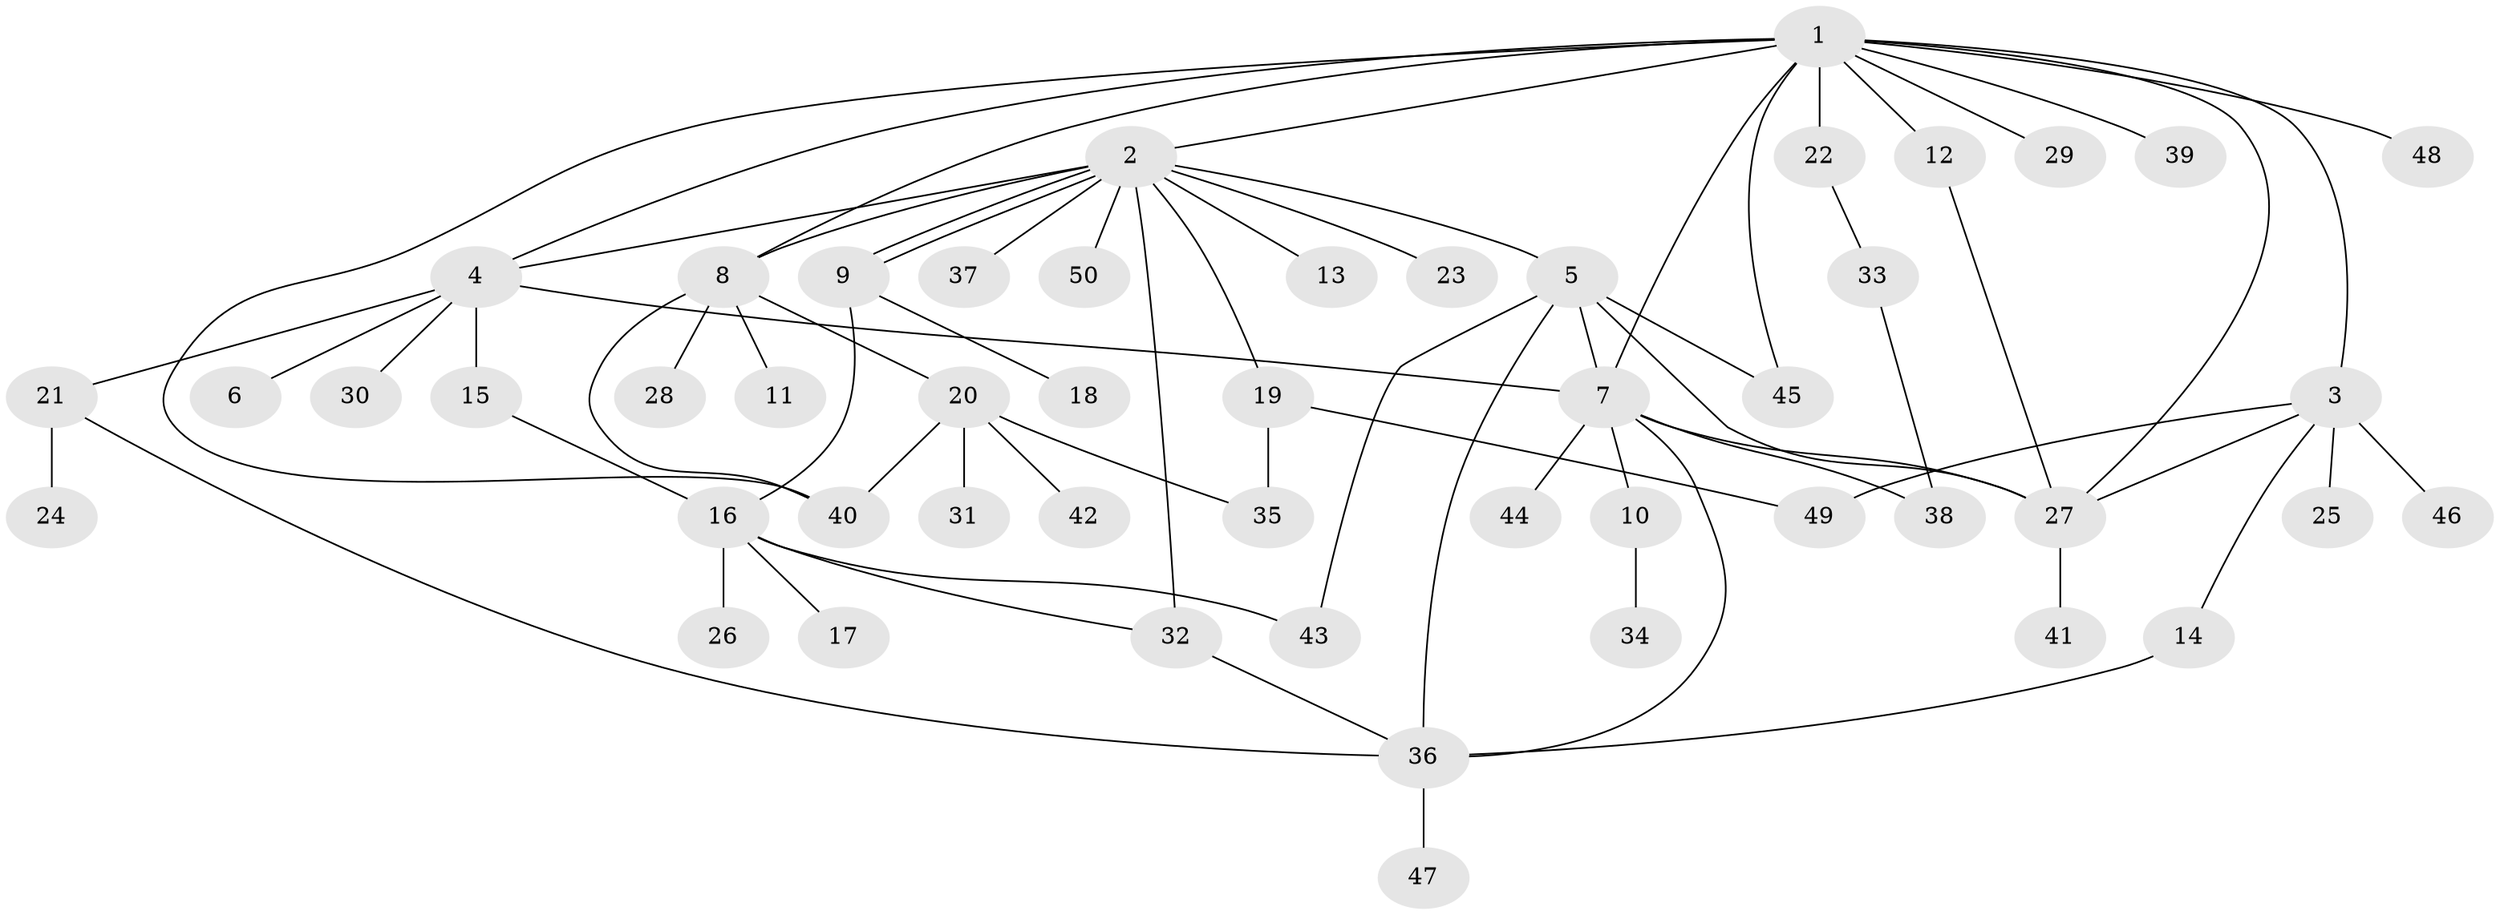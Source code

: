 // Generated by graph-tools (version 1.1) at 2025/35/03/09/25 02:35:41]
// undirected, 50 vertices, 71 edges
graph export_dot {
graph [start="1"]
  node [color=gray90,style=filled];
  1;
  2;
  3;
  4;
  5;
  6;
  7;
  8;
  9;
  10;
  11;
  12;
  13;
  14;
  15;
  16;
  17;
  18;
  19;
  20;
  21;
  22;
  23;
  24;
  25;
  26;
  27;
  28;
  29;
  30;
  31;
  32;
  33;
  34;
  35;
  36;
  37;
  38;
  39;
  40;
  41;
  42;
  43;
  44;
  45;
  46;
  47;
  48;
  49;
  50;
  1 -- 2;
  1 -- 3;
  1 -- 4;
  1 -- 7;
  1 -- 8;
  1 -- 12;
  1 -- 22;
  1 -- 27;
  1 -- 29;
  1 -- 39;
  1 -- 40;
  1 -- 45;
  1 -- 48;
  2 -- 4;
  2 -- 5;
  2 -- 8;
  2 -- 9;
  2 -- 9;
  2 -- 13;
  2 -- 19;
  2 -- 23;
  2 -- 32;
  2 -- 37;
  2 -- 50;
  3 -- 14;
  3 -- 25;
  3 -- 27;
  3 -- 46;
  3 -- 49;
  4 -- 6;
  4 -- 7;
  4 -- 15;
  4 -- 21;
  4 -- 30;
  5 -- 7;
  5 -- 27;
  5 -- 36;
  5 -- 43;
  5 -- 45;
  7 -- 10;
  7 -- 27;
  7 -- 36;
  7 -- 38;
  7 -- 44;
  8 -- 11;
  8 -- 20;
  8 -- 28;
  8 -- 40;
  9 -- 16;
  9 -- 18;
  10 -- 34;
  12 -- 27;
  14 -- 36;
  15 -- 16;
  16 -- 17;
  16 -- 26;
  16 -- 32;
  16 -- 43;
  19 -- 35;
  19 -- 49;
  20 -- 31;
  20 -- 35;
  20 -- 40;
  20 -- 42;
  21 -- 24;
  21 -- 36;
  22 -- 33;
  27 -- 41;
  32 -- 36;
  33 -- 38;
  36 -- 47;
}
